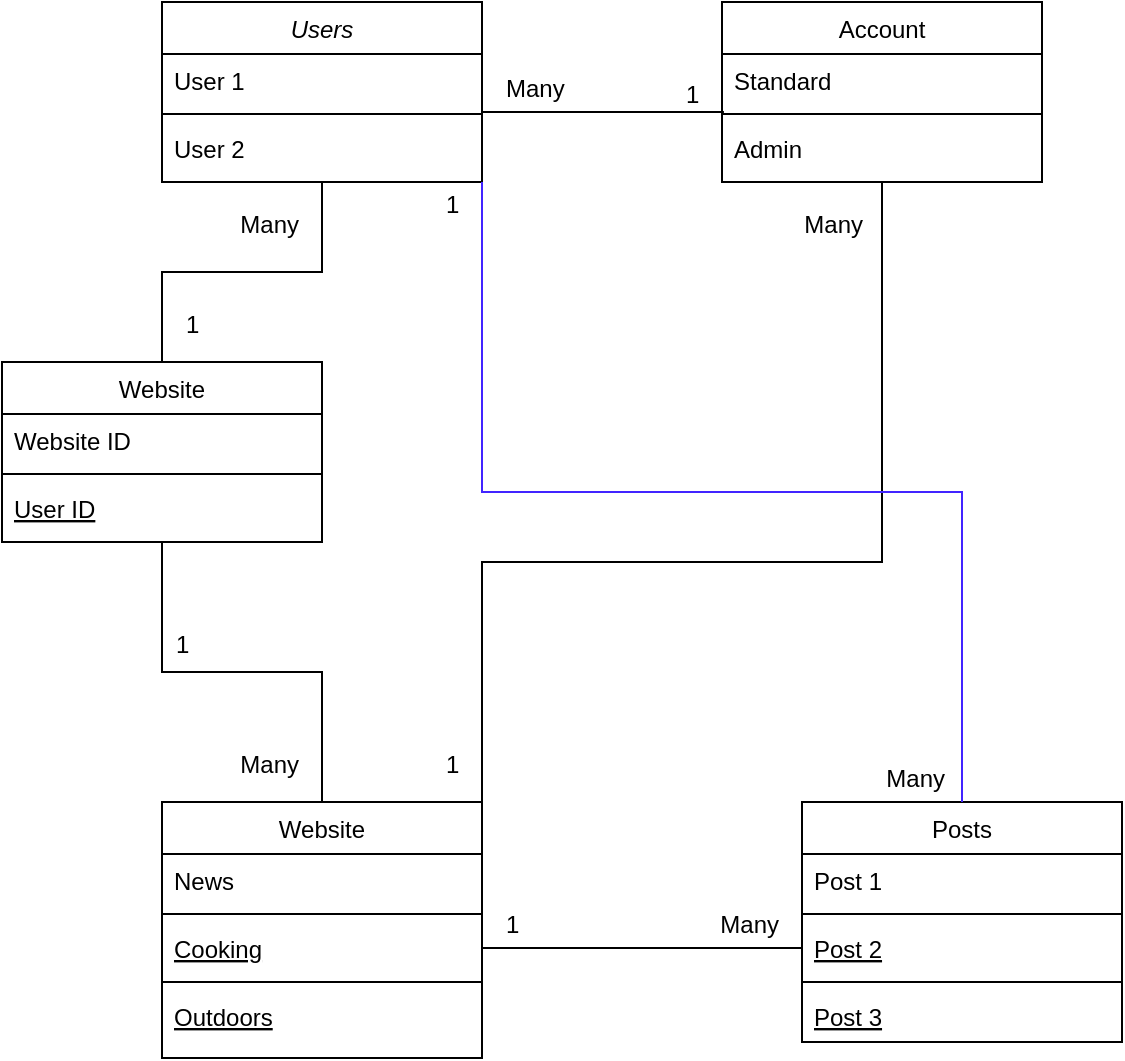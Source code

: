 <mxfile version="15.6.0" type="github"><diagram id="C5RBs43oDa-KdzZeNtuy" name="Page-1"><mxGraphModel dx="526" dy="449" grid="1" gridSize="10" guides="1" tooltips="1" connect="1" arrows="1" fold="1" page="1" pageScale="1" pageWidth="827" pageHeight="1169" math="0" shadow="0"><root><mxCell id="WIyWlLk6GJQsqaUBKTNV-0"/><mxCell id="WIyWlLk6GJQsqaUBKTNV-1" parent="WIyWlLk6GJQsqaUBKTNV-0"/><mxCell id="zkfFHV4jXpPFQw0GAbJ--0" value="Users" style="swimlane;fontStyle=2;align=center;verticalAlign=top;childLayout=stackLayout;horizontal=1;startSize=26;horizontalStack=0;resizeParent=1;resizeLast=0;collapsible=1;marginBottom=0;rounded=0;shadow=0;strokeWidth=1;" parent="WIyWlLk6GJQsqaUBKTNV-1" vertex="1"><mxGeometry x="200" y="120" width="160" height="90" as="geometry"><mxRectangle x="230" y="140" width="160" height="26" as="alternateBounds"/></mxGeometry></mxCell><mxCell id="zkfFHV4jXpPFQw0GAbJ--1" value="User 1" style="text;align=left;verticalAlign=top;spacingLeft=4;spacingRight=4;overflow=hidden;rotatable=0;points=[[0,0.5],[1,0.5]];portConstraint=eastwest;" parent="zkfFHV4jXpPFQw0GAbJ--0" vertex="1"><mxGeometry y="26" width="160" height="26" as="geometry"/></mxCell><mxCell id="zkfFHV4jXpPFQw0GAbJ--4" value="" style="line;html=1;strokeWidth=1;align=left;verticalAlign=middle;spacingTop=-1;spacingLeft=3;spacingRight=3;rotatable=0;labelPosition=right;points=[];portConstraint=eastwest;" parent="zkfFHV4jXpPFQw0GAbJ--0" vertex="1"><mxGeometry y="52" width="160" height="8" as="geometry"/></mxCell><mxCell id="zkfFHV4jXpPFQw0GAbJ--2" value="User 2" style="text;align=left;verticalAlign=top;spacingLeft=4;spacingRight=4;overflow=hidden;rotatable=0;points=[[0,0.5],[1,0.5]];portConstraint=eastwest;rounded=0;shadow=0;html=0;" parent="zkfFHV4jXpPFQw0GAbJ--0" vertex="1"><mxGeometry y="60" width="160" height="26" as="geometry"/></mxCell><mxCell id="zkfFHV4jXpPFQw0GAbJ--6" value="Website" style="swimlane;fontStyle=0;align=center;verticalAlign=top;childLayout=stackLayout;horizontal=1;startSize=26;horizontalStack=0;resizeParent=1;resizeLast=0;collapsible=1;marginBottom=0;rounded=0;shadow=0;strokeWidth=1;" parent="WIyWlLk6GJQsqaUBKTNV-1" vertex="1"><mxGeometry x="200" y="520" width="160" height="128" as="geometry"><mxRectangle x="130" y="380" width="160" height="26" as="alternateBounds"/></mxGeometry></mxCell><mxCell id="zkfFHV4jXpPFQw0GAbJ--7" value="News" style="text;align=left;verticalAlign=top;spacingLeft=4;spacingRight=4;overflow=hidden;rotatable=0;points=[[0,0.5],[1,0.5]];portConstraint=eastwest;" parent="zkfFHV4jXpPFQw0GAbJ--6" vertex="1"><mxGeometry y="26" width="160" height="26" as="geometry"/></mxCell><mxCell id="zkfFHV4jXpPFQw0GAbJ--9" value="" style="line;html=1;strokeWidth=1;align=left;verticalAlign=middle;spacingTop=-1;spacingLeft=3;spacingRight=3;rotatable=0;labelPosition=right;points=[];portConstraint=eastwest;" parent="zkfFHV4jXpPFQw0GAbJ--6" vertex="1"><mxGeometry y="52" width="160" height="8" as="geometry"/></mxCell><mxCell id="zkfFHV4jXpPFQw0GAbJ--10" value="Cooking" style="text;align=left;verticalAlign=top;spacingLeft=4;spacingRight=4;overflow=hidden;rotatable=0;points=[[0,0.5],[1,0.5]];portConstraint=eastwest;fontStyle=4" parent="zkfFHV4jXpPFQw0GAbJ--6" vertex="1"><mxGeometry y="60" width="160" height="26" as="geometry"/></mxCell><mxCell id="r5gaaaZj_JjqClgk4Mtw-4" value="" style="line;html=1;strokeWidth=1;align=left;verticalAlign=middle;spacingTop=-1;spacingLeft=3;spacingRight=3;rotatable=0;labelPosition=right;points=[];portConstraint=eastwest;" vertex="1" parent="zkfFHV4jXpPFQw0GAbJ--6"><mxGeometry y="86" width="160" height="8" as="geometry"/></mxCell><mxCell id="r5gaaaZj_JjqClgk4Mtw-3" value="Outdoors" style="text;align=left;verticalAlign=top;spacingLeft=4;spacingRight=4;overflow=hidden;rotatable=0;points=[[0,0.5],[1,0.5]];portConstraint=eastwest;fontStyle=4" vertex="1" parent="zkfFHV4jXpPFQw0GAbJ--6"><mxGeometry y="94" width="160" height="26" as="geometry"/></mxCell><mxCell id="zkfFHV4jXpPFQw0GAbJ--13" value="Posts" style="swimlane;fontStyle=0;align=center;verticalAlign=top;childLayout=stackLayout;horizontal=1;startSize=26;horizontalStack=0;resizeParent=1;resizeLast=0;collapsible=1;marginBottom=0;rounded=0;shadow=0;strokeWidth=1;" parent="WIyWlLk6GJQsqaUBKTNV-1" vertex="1"><mxGeometry x="520" y="520" width="160" height="120" as="geometry"><mxRectangle x="340" y="380" width="170" height="26" as="alternateBounds"/></mxGeometry></mxCell><mxCell id="r5gaaaZj_JjqClgk4Mtw-5" value="Post 1" style="text;align=left;verticalAlign=top;spacingLeft=4;spacingRight=4;overflow=hidden;rotatable=0;points=[[0,0.5],[1,0.5]];portConstraint=eastwest;" vertex="1" parent="zkfFHV4jXpPFQw0GAbJ--13"><mxGeometry y="26" width="160" height="26" as="geometry"/></mxCell><mxCell id="r5gaaaZj_JjqClgk4Mtw-2" value="" style="line;html=1;strokeWidth=1;align=left;verticalAlign=middle;spacingTop=-1;spacingLeft=3;spacingRight=3;rotatable=0;labelPosition=right;points=[];portConstraint=eastwest;" vertex="1" parent="zkfFHV4jXpPFQw0GAbJ--13"><mxGeometry y="52" width="160" height="8" as="geometry"/></mxCell><mxCell id="r5gaaaZj_JjqClgk4Mtw-6" value="Post 2" style="text;align=left;verticalAlign=top;spacingLeft=4;spacingRight=4;overflow=hidden;rotatable=0;points=[[0,0.5],[1,0.5]];portConstraint=eastwest;fontStyle=4" vertex="1" parent="zkfFHV4jXpPFQw0GAbJ--13"><mxGeometry y="60" width="160" height="26" as="geometry"/></mxCell><mxCell id="r5gaaaZj_JjqClgk4Mtw-8" value="" style="line;html=1;strokeWidth=1;align=left;verticalAlign=middle;spacingTop=-1;spacingLeft=3;spacingRight=3;rotatable=0;labelPosition=right;points=[];portConstraint=eastwest;" vertex="1" parent="zkfFHV4jXpPFQw0GAbJ--13"><mxGeometry y="86" width="160" height="8" as="geometry"/></mxCell><mxCell id="r5gaaaZj_JjqClgk4Mtw-7" value="Post 3" style="text;align=left;verticalAlign=top;spacingLeft=4;spacingRight=4;overflow=hidden;rotatable=0;points=[[0,0.5],[1,0.5]];portConstraint=eastwest;fontStyle=4" vertex="1" parent="zkfFHV4jXpPFQw0GAbJ--13"><mxGeometry y="94" width="160" height="26" as="geometry"/></mxCell><mxCell id="zkfFHV4jXpPFQw0GAbJ--17" value="Account" style="swimlane;fontStyle=0;align=center;verticalAlign=top;childLayout=stackLayout;horizontal=1;startSize=26;horizontalStack=0;resizeParent=1;resizeLast=0;collapsible=1;marginBottom=0;rounded=0;shadow=0;strokeWidth=1;" parent="WIyWlLk6GJQsqaUBKTNV-1" vertex="1"><mxGeometry x="480" y="120" width="160" height="90" as="geometry"><mxRectangle x="550" y="140" width="160" height="26" as="alternateBounds"/></mxGeometry></mxCell><mxCell id="zkfFHV4jXpPFQw0GAbJ--18" value="Standard" style="text;align=left;verticalAlign=top;spacingLeft=4;spacingRight=4;overflow=hidden;rotatable=0;points=[[0,0.5],[1,0.5]];portConstraint=eastwest;" parent="zkfFHV4jXpPFQw0GAbJ--17" vertex="1"><mxGeometry y="26" width="160" height="26" as="geometry"/></mxCell><mxCell id="zkfFHV4jXpPFQw0GAbJ--23" value="" style="line;html=1;strokeWidth=1;align=left;verticalAlign=middle;spacingTop=-1;spacingLeft=3;spacingRight=3;rotatable=0;labelPosition=right;points=[];portConstraint=eastwest;" parent="zkfFHV4jXpPFQw0GAbJ--17" vertex="1"><mxGeometry y="52" width="160" height="8" as="geometry"/></mxCell><mxCell id="zkfFHV4jXpPFQw0GAbJ--19" value="Admin" style="text;align=left;verticalAlign=top;spacingLeft=4;spacingRight=4;overflow=hidden;rotatable=0;points=[[0,0.5],[1,0.5]];portConstraint=eastwest;rounded=0;shadow=0;html=0;" parent="zkfFHV4jXpPFQw0GAbJ--17" vertex="1"><mxGeometry y="60" width="160" height="26" as="geometry"/></mxCell><mxCell id="zkfFHV4jXpPFQw0GAbJ--26" value="" style="endArrow=none;shadow=0;strokeWidth=1;rounded=0;endFill=0;edgeStyle=elbowEdgeStyle;elbow=vertical;entryX=0.006;entryY=0.375;entryDx=0;entryDy=0;entryPerimeter=0;" parent="WIyWlLk6GJQsqaUBKTNV-1" source="zkfFHV4jXpPFQw0GAbJ--0" target="zkfFHV4jXpPFQw0GAbJ--23" edge="1"><mxGeometry x="0.5" y="41" relative="1" as="geometry"><mxPoint x="380" y="192" as="sourcePoint"/><mxPoint x="540" y="192" as="targetPoint"/><mxPoint x="-40" y="32" as="offset"/><Array as="points"><mxPoint x="430" y="175"/><mxPoint x="410" y="210"/></Array></mxGeometry></mxCell><mxCell id="zkfFHV4jXpPFQw0GAbJ--27" value="Many" style="resizable=0;align=left;verticalAlign=bottom;labelBackgroundColor=none;fontSize=12;" parent="zkfFHV4jXpPFQw0GAbJ--26" connectable="0" vertex="1"><mxGeometry x="-1" relative="1" as="geometry"><mxPoint x="10" y="-3" as="offset"/></mxGeometry></mxCell><mxCell id="r5gaaaZj_JjqClgk4Mtw-9" value="" style="endArrow=none;shadow=0;strokeWidth=1;rounded=0;endFill=0;edgeStyle=elbowEdgeStyle;elbow=vertical;entryX=0;entryY=0.5;entryDx=0;entryDy=0;exitX=1;exitY=0.5;exitDx=0;exitDy=0;" edge="1" parent="WIyWlLk6GJQsqaUBKTNV-1" source="zkfFHV4jXpPFQw0GAbJ--10" target="r5gaaaZj_JjqClgk4Mtw-6"><mxGeometry x="0.5" y="41" relative="1" as="geometry"><mxPoint x="360" y="430" as="sourcePoint"/><mxPoint x="520" y="432" as="targetPoint"/><mxPoint x="-40" y="32" as="offset"/></mxGeometry></mxCell><mxCell id="r5gaaaZj_JjqClgk4Mtw-10" value="1" style="resizable=0;align=left;verticalAlign=bottom;labelBackgroundColor=none;fontSize=12;" connectable="0" vertex="1" parent="r5gaaaZj_JjqClgk4Mtw-9"><mxGeometry x="-1" relative="1" as="geometry"><mxPoint x="10" y="-3" as="offset"/></mxGeometry></mxCell><mxCell id="r5gaaaZj_JjqClgk4Mtw-11" value="Many" style="resizable=0;align=right;verticalAlign=bottom;labelBackgroundColor=none;fontSize=12;" connectable="0" vertex="1" parent="r5gaaaZj_JjqClgk4Mtw-9"><mxGeometry x="1" relative="1" as="geometry"><mxPoint x="-10" y="-3" as="offset"/></mxGeometry></mxCell><mxCell id="r5gaaaZj_JjqClgk4Mtw-13" value="" style="endArrow=none;shadow=0;strokeWidth=1;rounded=0;endFill=0;edgeStyle=elbowEdgeStyle;elbow=vertical;exitX=0.5;exitY=0;exitDx=0;exitDy=0;entryX=0.5;entryY=1;entryDx=0;entryDy=0;" edge="1" parent="WIyWlLk6GJQsqaUBKTNV-1" source="r5gaaaZj_JjqClgk4Mtw-23" target="zkfFHV4jXpPFQw0GAbJ--0"><mxGeometry x="0.5" y="41" relative="1" as="geometry"><mxPoint x="280" y="360" as="sourcePoint"/><mxPoint x="180" y="180" as="targetPoint"/><mxPoint x="-40" y="32" as="offset"/></mxGeometry></mxCell><mxCell id="r5gaaaZj_JjqClgk4Mtw-14" value="1" style="resizable=0;align=left;verticalAlign=bottom;labelBackgroundColor=none;fontSize=12;" connectable="0" vertex="1" parent="r5gaaaZj_JjqClgk4Mtw-13"><mxGeometry x="-1" relative="1" as="geometry"><mxPoint x="10" y="-10" as="offset"/></mxGeometry></mxCell><mxCell id="r5gaaaZj_JjqClgk4Mtw-15" value="Many" style="resizable=0;align=right;verticalAlign=bottom;labelBackgroundColor=none;fontSize=12;" connectable="0" vertex="1" parent="r5gaaaZj_JjqClgk4Mtw-13"><mxGeometry x="1" relative="1" as="geometry"><mxPoint x="-10" y="30" as="offset"/></mxGeometry></mxCell><mxCell id="r5gaaaZj_JjqClgk4Mtw-17" value="" style="endArrow=none;shadow=0;strokeWidth=1;rounded=0;endFill=0;edgeStyle=elbowEdgeStyle;elbow=vertical;entryX=0.5;entryY=1;entryDx=0;entryDy=0;exitX=1;exitY=0;exitDx=0;exitDy=0;" edge="1" parent="WIyWlLk6GJQsqaUBKTNV-1" source="zkfFHV4jXpPFQw0GAbJ--6" target="zkfFHV4jXpPFQw0GAbJ--17"><mxGeometry x="0.5" y="41" relative="1" as="geometry"><mxPoint x="370" y="211" as="sourcePoint"/><mxPoint x="518.96" y="211" as="targetPoint"/><mxPoint x="-40" y="32" as="offset"/><Array as="points"><mxPoint x="430" y="400"/></Array></mxGeometry></mxCell><mxCell id="r5gaaaZj_JjqClgk4Mtw-18" value="1" style="resizable=0;align=left;verticalAlign=bottom;labelBackgroundColor=none;fontSize=12;" connectable="0" vertex="1" parent="r5gaaaZj_JjqClgk4Mtw-17"><mxGeometry x="-1" relative="1" as="geometry"><mxPoint x="-20" y="-10" as="offset"/></mxGeometry></mxCell><mxCell id="r5gaaaZj_JjqClgk4Mtw-19" value="Many" style="resizable=0;align=right;verticalAlign=bottom;labelBackgroundColor=none;fontSize=12;" connectable="0" vertex="1" parent="r5gaaaZj_JjqClgk4Mtw-17"><mxGeometry x="1" relative="1" as="geometry"><mxPoint x="-8" y="30" as="offset"/></mxGeometry></mxCell><mxCell id="r5gaaaZj_JjqClgk4Mtw-20" value="" style="endArrow=none;shadow=0;strokeWidth=1;rounded=0;endFill=0;edgeStyle=elbowEdgeStyle;elbow=vertical;exitX=1;exitY=1;exitDx=0;exitDy=0;entryX=0.5;entryY=0;entryDx=0;entryDy=0;strokeColor=#4124FF;" edge="1" parent="WIyWlLk6GJQsqaUBKTNV-1" source="zkfFHV4jXpPFQw0GAbJ--0" target="zkfFHV4jXpPFQw0GAbJ--13"><mxGeometry x="0.5" y="41" relative="1" as="geometry"><mxPoint x="370" y="440" as="sourcePoint"/><mxPoint x="530" y="442" as="targetPoint"/><mxPoint x="-40" y="32" as="offset"/></mxGeometry></mxCell><mxCell id="r5gaaaZj_JjqClgk4Mtw-21" value="1" style="resizable=0;align=left;verticalAlign=bottom;labelBackgroundColor=none;fontSize=12;" connectable="0" vertex="1" parent="r5gaaaZj_JjqClgk4Mtw-20"><mxGeometry x="-1" relative="1" as="geometry"><mxPoint x="-20" y="20" as="offset"/></mxGeometry></mxCell><mxCell id="r5gaaaZj_JjqClgk4Mtw-22" value="Many" style="resizable=0;align=right;verticalAlign=bottom;labelBackgroundColor=none;fontSize=12;" connectable="0" vertex="1" parent="r5gaaaZj_JjqClgk4Mtw-20"><mxGeometry x="1" relative="1" as="geometry"><mxPoint x="-7" y="-3" as="offset"/></mxGeometry></mxCell><mxCell id="r5gaaaZj_JjqClgk4Mtw-34" style="edgeStyle=orthogonalEdgeStyle;rounded=0;orthogonalLoop=1;jettySize=auto;html=1;endArrow=none;endFill=0;" edge="1" parent="WIyWlLk6GJQsqaUBKTNV-1" source="r5gaaaZj_JjqClgk4Mtw-23"><mxGeometry relative="1" as="geometry"><mxPoint x="200" y="290" as="targetPoint"/></mxGeometry></mxCell><mxCell id="r5gaaaZj_JjqClgk4Mtw-23" value="Website" style="swimlane;fontStyle=0;align=center;verticalAlign=top;childLayout=stackLayout;horizontal=1;startSize=26;horizontalStack=0;resizeParent=1;resizeLast=0;collapsible=1;marginBottom=0;rounded=0;shadow=0;strokeWidth=1;" vertex="1" parent="WIyWlLk6GJQsqaUBKTNV-1"><mxGeometry x="120" y="300" width="160" height="90" as="geometry"><mxRectangle x="130" y="380" width="160" height="26" as="alternateBounds"/></mxGeometry></mxCell><mxCell id="r5gaaaZj_JjqClgk4Mtw-24" value="Website ID" style="text;align=left;verticalAlign=top;spacingLeft=4;spacingRight=4;overflow=hidden;rotatable=0;points=[[0,0.5],[1,0.5]];portConstraint=eastwest;fontStyle=0" vertex="1" parent="r5gaaaZj_JjqClgk4Mtw-23"><mxGeometry y="26" width="160" height="26" as="geometry"/></mxCell><mxCell id="r5gaaaZj_JjqClgk4Mtw-25" value="" style="line;html=1;strokeWidth=1;align=left;verticalAlign=middle;spacingTop=-1;spacingLeft=3;spacingRight=3;rotatable=0;labelPosition=right;points=[];portConstraint=eastwest;" vertex="1" parent="r5gaaaZj_JjqClgk4Mtw-23"><mxGeometry y="52" width="160" height="8" as="geometry"/></mxCell><mxCell id="r5gaaaZj_JjqClgk4Mtw-26" value="User ID" style="text;align=left;verticalAlign=top;spacingLeft=4;spacingRight=4;overflow=hidden;rotatable=0;points=[[0,0.5],[1,0.5]];portConstraint=eastwest;fontStyle=4" vertex="1" parent="r5gaaaZj_JjqClgk4Mtw-23"><mxGeometry y="60" width="160" height="26" as="geometry"/></mxCell><mxCell id="r5gaaaZj_JjqClgk4Mtw-29" value="" style="endArrow=none;shadow=0;strokeWidth=1;rounded=0;endFill=0;edgeStyle=elbowEdgeStyle;elbow=vertical;entryX=0.5;entryY=0;entryDx=0;entryDy=0;exitX=0.5;exitY=1;exitDx=0;exitDy=0;" edge="1" parent="WIyWlLk6GJQsqaUBKTNV-1" source="r5gaaaZj_JjqClgk4Mtw-23" target="zkfFHV4jXpPFQw0GAbJ--6"><mxGeometry x="0.5" y="41" relative="1" as="geometry"><mxPoint x="170" y="450" as="sourcePoint"/><mxPoint x="310" y="490" as="targetPoint"/><mxPoint x="-40" y="32" as="offset"/></mxGeometry></mxCell><mxCell id="r5gaaaZj_JjqClgk4Mtw-31" value="Many" style="resizable=0;align=right;verticalAlign=bottom;labelBackgroundColor=none;fontSize=12;" connectable="0" vertex="1" parent="r5gaaaZj_JjqClgk4Mtw-29"><mxGeometry x="1" relative="1" as="geometry"><mxPoint x="-10" y="-10" as="offset"/></mxGeometry></mxCell><mxCell id="r5gaaaZj_JjqClgk4Mtw-32" value="1" style="resizable=0;align=left;verticalAlign=bottom;labelBackgroundColor=none;fontSize=12;" connectable="0" vertex="1" parent="WIyWlLk6GJQsqaUBKTNV-1"><mxGeometry x="210" y="450" as="geometry"><mxPoint x="-5" as="offset"/></mxGeometry></mxCell><mxCell id="r5gaaaZj_JjqClgk4Mtw-35" value="1" style="resizable=0;align=left;verticalAlign=bottom;labelBackgroundColor=none;fontSize=12;" connectable="0" vertex="1" parent="WIyWlLk6GJQsqaUBKTNV-1"><mxGeometry x="460" y="175" as="geometry"/></mxCell></root></mxGraphModel></diagram></mxfile>